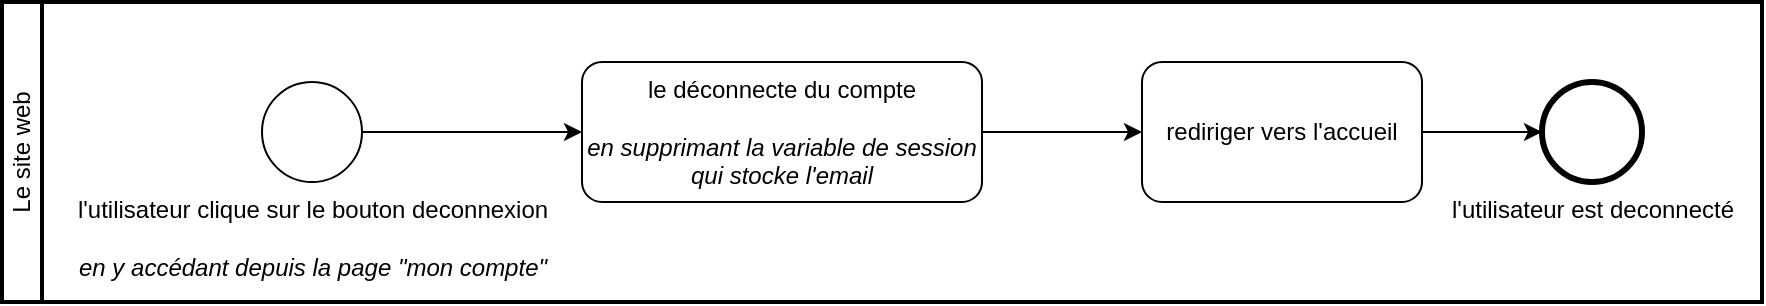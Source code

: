 <mxfile version="24.1.0" type="device">
  <diagram id="F4ygIfhEsgCp19a4eeYL" name="remake">
    <mxGraphModel dx="2736" dy="1129" grid="1" gridSize="10" guides="1" tooltips="1" connect="1" arrows="1" fold="1" page="1" pageScale="1" pageWidth="827" pageHeight="1169" math="0" shadow="0">
      <root>
        <mxCell id="0" />
        <mxCell id="1" parent="0" />
        <mxCell id="BYvvmub5tSyFbPhWnXfY-1" value="Le site web" style="swimlane;html=1;startSize=20;fontStyle=0;collapsible=0;horizontal=0;swimlaneLine=1;swimlaneFillColor=#ffffff;strokeWidth=2;whiteSpace=wrap;" vertex="1" parent="1">
          <mxGeometry x="-20" y="250" width="880" height="150" as="geometry" />
        </mxCell>
        <mxCell id="-wyT6Q7vaBbO7pq2VOsx-1" value="l&#39;utilisateur clique sur le bouton deconnexion&lt;div&gt;&lt;br&gt;&lt;/div&gt;&lt;div&gt;&lt;i&gt;en y accédant depuis la page &quot;mon compte&quot;&lt;/i&gt;&lt;/div&gt;" style="points=[[0.145,0.145,0],[0.5,0,0],[0.855,0.145,0],[1,0.5,0],[0.855,0.855,0],[0.5,1,0],[0.145,0.855,0],[0,0.5,0]];shape=mxgraph.bpmn.event;html=1;verticalLabelPosition=bottom;labelBackgroundColor=#ffffff;verticalAlign=top;align=center;perimeter=ellipsePerimeter;outlineConnect=0;aspect=fixed;outline=standard;symbol=general;" parent="BYvvmub5tSyFbPhWnXfY-1" vertex="1">
          <mxGeometry x="130" y="40" width="50" height="50" as="geometry" />
        </mxCell>
        <mxCell id="-wyT6Q7vaBbO7pq2VOsx-5" style="edgeStyle=orthogonalEdgeStyle;rounded=0;orthogonalLoop=1;jettySize=auto;html=1;exitX=1;exitY=0.5;exitDx=0;exitDy=0;exitPerimeter=0;" parent="BYvvmub5tSyFbPhWnXfY-1" source="-wyT6Q7vaBbO7pq2VOsx-2" target="-wyT6Q7vaBbO7pq2VOsx-4" edge="1">
          <mxGeometry relative="1" as="geometry" />
        </mxCell>
        <mxCell id="-wyT6Q7vaBbO7pq2VOsx-2" value="le déconnecte du compte&lt;br&gt;&lt;br&gt;&lt;i&gt;en supprimant la variable de session qui stocke l&#39;email&lt;/i&gt;" style="points=[[0.25,0,0],[0.5,0,0],[0.75,0,0],[1,0.25,0],[1,0.5,0],[1,0.75,0],[0.75,1,0],[0.5,1,0],[0.25,1,0],[0,0.75,0],[0,0.5,0],[0,0.25,0]];shape=mxgraph.bpmn.task;whiteSpace=wrap;rectStyle=rounded;size=10;html=1;container=1;expand=0;collapsible=0;taskMarker=abstract;" parent="BYvvmub5tSyFbPhWnXfY-1" vertex="1">
          <mxGeometry x="290" y="30" width="200" height="70" as="geometry" />
        </mxCell>
        <mxCell id="-wyT6Q7vaBbO7pq2VOsx-3" style="edgeStyle=orthogonalEdgeStyle;rounded=0;orthogonalLoop=1;jettySize=auto;html=1;exitX=1;exitY=0.5;exitDx=0;exitDy=0;exitPerimeter=0;entryX=0;entryY=0.5;entryDx=0;entryDy=0;entryPerimeter=0;" parent="BYvvmub5tSyFbPhWnXfY-1" source="-wyT6Q7vaBbO7pq2VOsx-1" target="-wyT6Q7vaBbO7pq2VOsx-2" edge="1">
          <mxGeometry relative="1" as="geometry" />
        </mxCell>
        <mxCell id="-wyT6Q7vaBbO7pq2VOsx-4" value="rediriger vers l&#39;accueil" style="points=[[0.25,0,0],[0.5,0,0],[0.75,0,0],[1,0.25,0],[1,0.5,0],[1,0.75,0],[0.75,1,0],[0.5,1,0],[0.25,1,0],[0,0.75,0],[0,0.5,0],[0,0.25,0]];shape=mxgraph.bpmn.task;whiteSpace=wrap;rectStyle=rounded;size=10;html=1;container=1;expand=0;collapsible=0;taskMarker=abstract;" parent="BYvvmub5tSyFbPhWnXfY-1" vertex="1">
          <mxGeometry x="570" y="30" width="140" height="70" as="geometry" />
        </mxCell>
        <mxCell id="-wyT6Q7vaBbO7pq2VOsx-6" value="l&#39;utilisateur est deconnecté" style="points=[[0.145,0.145,0],[0.5,0,0],[0.855,0.145,0],[1,0.5,0],[0.855,0.855,0],[0.5,1,0],[0.145,0.855,0],[0,0.5,0]];shape=mxgraph.bpmn.event;html=1;verticalLabelPosition=bottom;labelBackgroundColor=#ffffff;verticalAlign=top;align=center;perimeter=ellipsePerimeter;outlineConnect=0;aspect=fixed;outline=end;symbol=terminate2;" parent="BYvvmub5tSyFbPhWnXfY-1" vertex="1">
          <mxGeometry x="770" y="40" width="50" height="50" as="geometry" />
        </mxCell>
        <mxCell id="-wyT6Q7vaBbO7pq2VOsx-7" style="edgeStyle=orthogonalEdgeStyle;rounded=0;orthogonalLoop=1;jettySize=auto;html=1;exitX=1;exitY=0.5;exitDx=0;exitDy=0;exitPerimeter=0;entryX=0;entryY=0.5;entryDx=0;entryDy=0;entryPerimeter=0;" parent="BYvvmub5tSyFbPhWnXfY-1" source="-wyT6Q7vaBbO7pq2VOsx-4" target="-wyT6Q7vaBbO7pq2VOsx-6" edge="1">
          <mxGeometry relative="1" as="geometry" />
        </mxCell>
      </root>
    </mxGraphModel>
  </diagram>
</mxfile>
